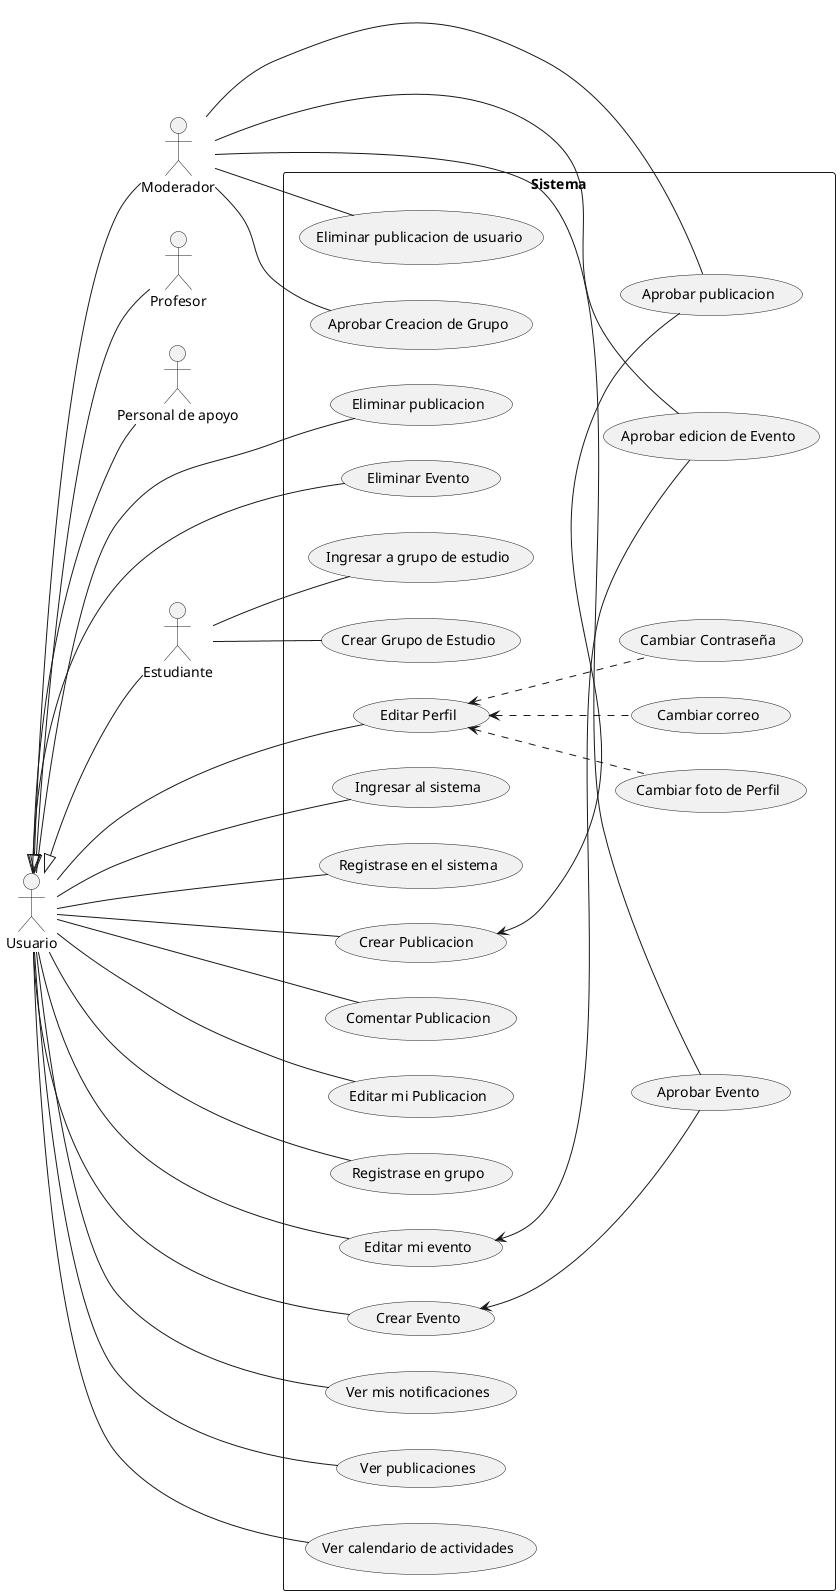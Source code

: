 @startuml Diagrama de casos de uso
left to right direction

:Usuario: as User
:Estudiante: as Est
:Profesor: as Pro
:Personal de apoyo: as Apoyo
:Moderador: as Mod
User <|-- Est 
User <|-- Apoyo

User <|-- Pro
User <|-- Mod

rectangle Sistema {

'Funciones de Usuario
"Ingresar al sistema" as (IngresarS) 
"Registrase en el sistema" as (RegistrarS) 
"Crear Publicacion " as (CrearP)
"Comentar Publicacion" as (ComentarP)
"Editar mi Publicacion" as (EditarP)
"Crear Grupo" as (CrearG)
"Registrase en grupo" as (RegitrarseG)
"Crear Evento"as (CrearE)
"Editar mi evento" as (EditarE)
"Ver mis notificaciones" as (VerN)
"Ver publicaciones" as (VerP)
"Ver calendario de actividades" as (VerC)

User -- (IngresarS)
User -- (RegistrarS)
User -- (CrearP)
User -- (EditarP)
User -- (EliminarP)
User -- (ComentarP)
User -- (CrearE)
User -- (EditarE)
User -- (EliminarE)
User -- (VerN)
User -- (VerP)
User -- (RegitrarseG)
User -- (VerC)


"Editar Perfil" as (EditarPe)
"Cambiar Contraseña" as (CambiarCon)
"Cambiar foto de Perfil" as  (CambiarF)
"Cambiar correo" as (CambiarC)

User -- (EditarPe)

(EditarPe) <.. (CambiarC) 
(EditarPe) <.. (CambiarCon) 
(EditarPe) <.. (CambiarF) 

'|||||||||||||||||||||||||||||||||||||||||||||||||||

'Funciones del MODERADOR
"Aprobar publicacion" as (AprobarP)
"Eliminar publicacion" as (EliminarP)
"Aprobar Evento" as (AprobarE)
"Eliminar Evento" as (EliminarE)
"Aprobar Creacion de Grupo" as (AprobarG)
"Eliminar publicacion de usuario" as (EliminarPU)
"Aprobar edicion de Evento" as (AprobarEV)

Mod -- EliminarPU 
Mod -- AprobarE
Mod -- AprobarP
Mod -- AprobarG
Mod -- AprobarEV

''|||||||||||||||||||||||||||||||||||||||||||||||||

'Funciones Estudiante 
"Crear Grupo de Estudio" as (CrearG)
"Ingresar a grupo de estudio" as (IngresarG)

Est -- (CrearG)
Est -- (IngresarG)
'||||||||||||||||||||||||||||||||||||||||||||||||||||



'Funciones Personal de apoyo

'||||||||||||||||||||||||||||||||||||||||||||||||||||


 'Include
(CrearE) <-- (AprobarE)
(CrearP) <-- (AprobarP)
(EditarE) <-- (AprobarEV)

' EXTEND



}

@enduml